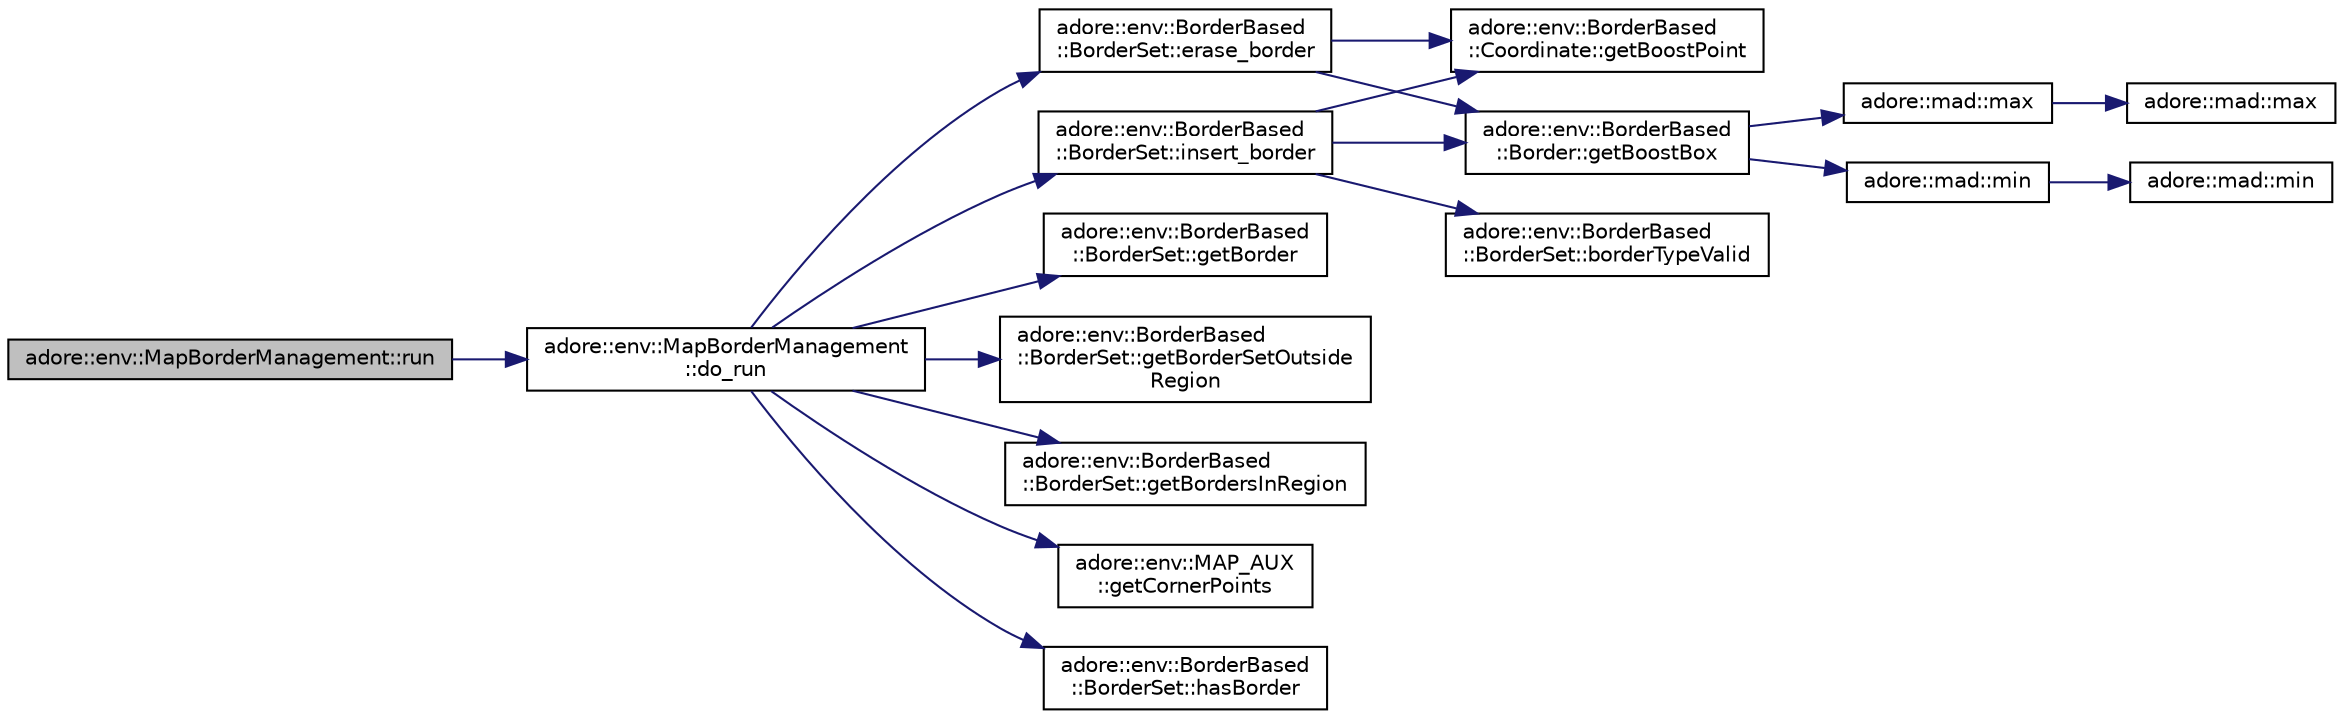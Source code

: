 digraph "adore::env::MapBorderManagement::run"
{
 // LATEX_PDF_SIZE
  edge [fontname="Helvetica",fontsize="10",labelfontname="Helvetica",labelfontsize="10"];
  node [fontname="Helvetica",fontsize="10",shape=record];
  rankdir="LR";
  Node1 [label="adore::env::MapBorderManagement::run",height=0.2,width=0.4,color="black", fillcolor="grey75", style="filled", fontcolor="black",tooltip=" "];
  Node1 -> Node2 [color="midnightblue",fontsize="10",style="solid",fontname="Helvetica"];
  Node2 [label="adore::env::MapBorderManagement\l::do_run",height=0.2,width=0.4,color="black", fillcolor="white", style="filled",URL="$classadore_1_1env_1_1MapBorderManagement.html#ad32f8ceaf27f6d7ebff2868d1f99e307",tooltip=" "];
  Node2 -> Node3 [color="midnightblue",fontsize="10",style="solid",fontname="Helvetica"];
  Node3 [label="adore::env::BorderBased\l::BorderSet::erase_border",height=0.2,width=0.4,color="black", fillcolor="white", style="filled",URL="$classadore_1_1env_1_1BorderBased_1_1BorderSet.html#a8d10d29478d00f091a53f2197b85f1bd",tooltip="erase border from this"];
  Node3 -> Node4 [color="midnightblue",fontsize="10",style="solid",fontname="Helvetica"];
  Node4 [label="adore::env::BorderBased\l::Border::getBoostBox",height=0.2,width=0.4,color="black", fillcolor="white", style="filled",URL="$structadore_1_1env_1_1BorderBased_1_1Border.html#a4b1e646e2c3d98b03e75f286611e0cda",tooltip="Get a bounding box for the implicit lane object."];
  Node4 -> Node5 [color="midnightblue",fontsize="10",style="solid",fontname="Helvetica"];
  Node5 [label="adore::mad::max",height=0.2,width=0.4,color="black", fillcolor="white", style="filled",URL="$namespaceadore_1_1mad.html#adea062854ef0b105a3fdca8cf2aca945",tooltip=" "];
  Node5 -> Node6 [color="midnightblue",fontsize="10",style="solid",fontname="Helvetica"];
  Node6 [label="adore::mad::max",height=0.2,width=0.4,color="black", fillcolor="white", style="filled",URL="$namespaceadore_1_1mad.html#a618a8842fed7b9375957b1e393c58492",tooltip=" "];
  Node4 -> Node7 [color="midnightblue",fontsize="10",style="solid",fontname="Helvetica"];
  Node7 [label="adore::mad::min",height=0.2,width=0.4,color="black", fillcolor="white", style="filled",URL="$namespaceadore_1_1mad.html#ab58ecb752f9bbfe27832e0a2c0e22c2b",tooltip=" "];
  Node7 -> Node8 [color="midnightblue",fontsize="10",style="solid",fontname="Helvetica"];
  Node8 [label="adore::mad::min",height=0.2,width=0.4,color="black", fillcolor="white", style="filled",URL="$namespaceadore_1_1mad.html#ac61b79c007d1859f93a10c04272095a1",tooltip=" "];
  Node3 -> Node9 [color="midnightblue",fontsize="10",style="solid",fontname="Helvetica"];
  Node9 [label="adore::env::BorderBased\l::Coordinate::getBoostPoint",height=0.2,width=0.4,color="black", fillcolor="white", style="filled",URL="$structadore_1_1env_1_1BorderBased_1_1Coordinate.html#abb34f84413225a9464afe389cb4f71a7",tooltip="Get a boost_point that has the same coordinates as the Coordinate object."];
  Node2 -> Node10 [color="midnightblue",fontsize="10",style="solid",fontname="Helvetica"];
  Node10 [label="adore::env::BorderBased\l::BorderSet::getBorder",height=0.2,width=0.4,color="black", fillcolor="white", style="filled",URL="$classadore_1_1env_1_1BorderBased_1_1BorderSet.html#a69802bccdc7cf3fa598283509808edc2",tooltip="retrieve a border by ID"];
  Node2 -> Node11 [color="midnightblue",fontsize="10",style="solid",fontname="Helvetica"];
  Node11 [label="adore::env::BorderBased\l::BorderSet::getBorderSetOutside\lRegion",height=0.2,width=0.4,color="black", fillcolor="white", style="filled",URL="$classadore_1_1env_1_1BorderBased_1_1BorderSet.html#ad3b598637664edab77fc8b5f20f235af",tooltip="get all borders outside of region in BorderSubSet"];
  Node2 -> Node12 [color="midnightblue",fontsize="10",style="solid",fontname="Helvetica"];
  Node12 [label="adore::env::BorderBased\l::BorderSet::getBordersInRegion",height=0.2,width=0.4,color="black", fillcolor="white", style="filled",URL="$classadore_1_1env_1_1BorderBased_1_1BorderSet.html#a5b9a10acc8d477c1d27d5b39fb1f99f3",tooltip="get all borders in this within region"];
  Node2 -> Node13 [color="midnightblue",fontsize="10",style="solid",fontname="Helvetica"];
  Node13 [label="adore::env::MAP_AUX\l::getCornerPoints",height=0.2,width=0.4,color="black", fillcolor="white", style="filled",URL="$namespaceadore_1_1env_1_1MAP__AUX.html#a4e09ae2be18cbb51b3ecd390e908eaa8",tooltip="Get corner points vector from center point and radius."];
  Node2 -> Node14 [color="midnightblue",fontsize="10",style="solid",fontname="Helvetica"];
  Node14 [label="adore::env::BorderBased\l::BorderSet::hasBorder",height=0.2,width=0.4,color="black", fillcolor="white", style="filled",URL="$classadore_1_1env_1_1BorderBased_1_1BorderSet.html#a7ff4cca867c7286fbf2d7e98f07a2da4",tooltip="check whether a border exists in the set"];
  Node2 -> Node15 [color="midnightblue",fontsize="10",style="solid",fontname="Helvetica"];
  Node15 [label="adore::env::BorderBased\l::BorderSet::insert_border",height=0.2,width=0.4,color="black", fillcolor="white", style="filled",URL="$classadore_1_1env_1_1BorderBased_1_1BorderSet.html#a5730d3e4fc938c9bd1e1146a8a61deec",tooltip="insert new border into this"];
  Node15 -> Node16 [color="midnightblue",fontsize="10",style="solid",fontname="Helvetica"];
  Node16 [label="adore::env::BorderBased\l::BorderSet::borderTypeValid",height=0.2,width=0.4,color="black", fillcolor="white", style="filled",URL="$classadore_1_1env_1_1BorderBased_1_1BorderSet.html#afb523effcee573e774147446ecc756ab",tooltip="check whether border type is in allowed types of set"];
  Node15 -> Node4 [color="midnightblue",fontsize="10",style="solid",fontname="Helvetica"];
  Node15 -> Node9 [color="midnightblue",fontsize="10",style="solid",fontname="Helvetica"];
}
